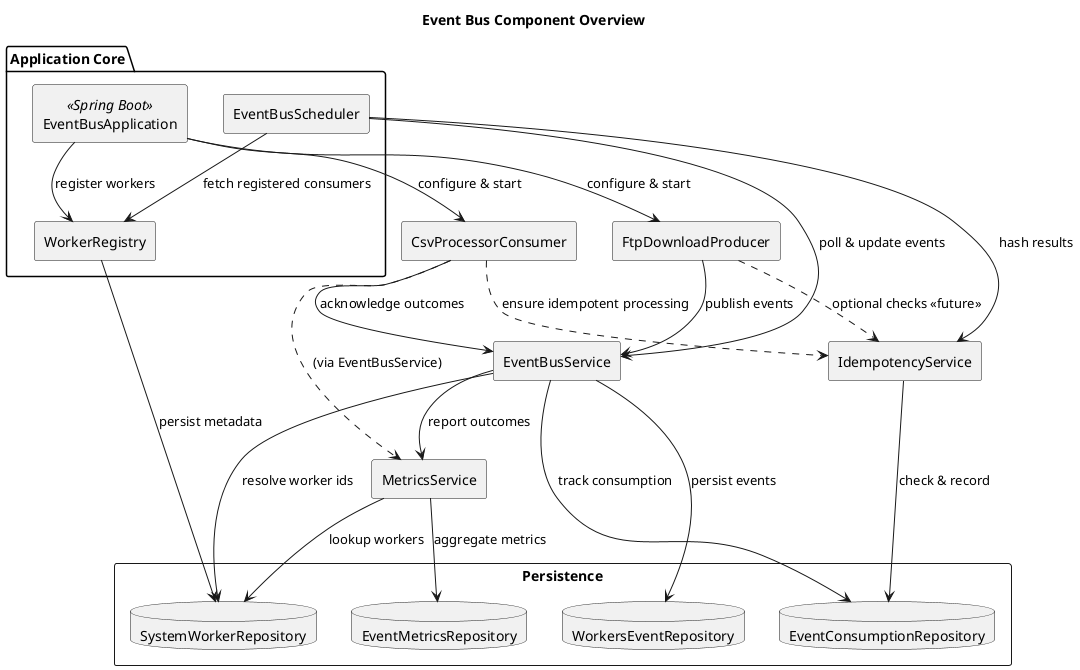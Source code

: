 @startuml
' Component diagram for event bus usage
skinparam componentStyle rectangle

title Event Bus Component Overview

package "Application Core" {
  [EventBusApplication] <<Spring Boot>>
  [EventBusScheduler]
  [WorkerRegistry]
}

component "FtpDownloadProducer" as Producer
component "CsvProcessorConsumer" as Consumer
component "EventBusService" as EventBusService
component "IdempotencyService" as IdempotencyService
component "MetricsService" as MetricsService

rectangle "Persistence" {
  database "WorkersEventRepository" as WorkersEventRepo
  database "EventConsumptionRepository" as EventConsumptionRepo
  database "EventMetricsRepository" as EventMetricsRepo
  database "SystemWorkerRepository" as SystemWorkerRepo
}

EventBusApplication --> Producer : configure & start
EventBusApplication --> Consumer : configure & start
EventBusApplication --> WorkerRegistry : register workers

Producer --> EventBusService : publish events
Consumer --> EventBusService : acknowledge outcomes

EventBusScheduler --> WorkerRegistry : fetch registered consumers
EventBusScheduler --> EventBusService : poll & update events
EventBusScheduler --> IdempotencyService : hash results

WorkerRegistry --> SystemWorkerRepo : persist metadata

EventBusService --> WorkersEventRepo : persist events
EventBusService --> EventConsumptionRepo : track consumption
EventBusService --> SystemWorkerRepo : resolve worker ids
EventBusService --> MetricsService : report outcomes

IdempotencyService --> EventConsumptionRepo : check & record

MetricsService --> EventMetricsRepo : aggregate metrics
MetricsService --> SystemWorkerRepo : lookup workers

Producer ..> IdempotencyService : optional checks <<future>>
Consumer ..> IdempotencyService : ensure idempotent processing
Consumer ..> MetricsService : (via EventBusService)

@enduml
